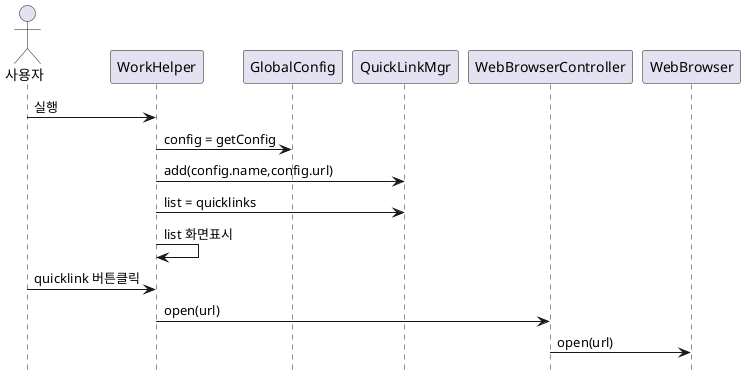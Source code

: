 @startuml
actor 사용자
사용자 -> WorkHelper : 실행
WorkHelper -> GlobalConfig : config = getConfig
WorkHelper -> QuickLinkMgr : add(config.name,config.url)
WorkHelper -> QuickLinkMgr : list = quicklinks
WorkHelper -> WorkHelper : list 화면표시
사용자 -> WorkHelper : quicklink 버튼클릭
WorkHelper -> WebBrowserController : open(url)
WebBrowserController -> WebBrowser : open(url)

hide footbox

@enduml
